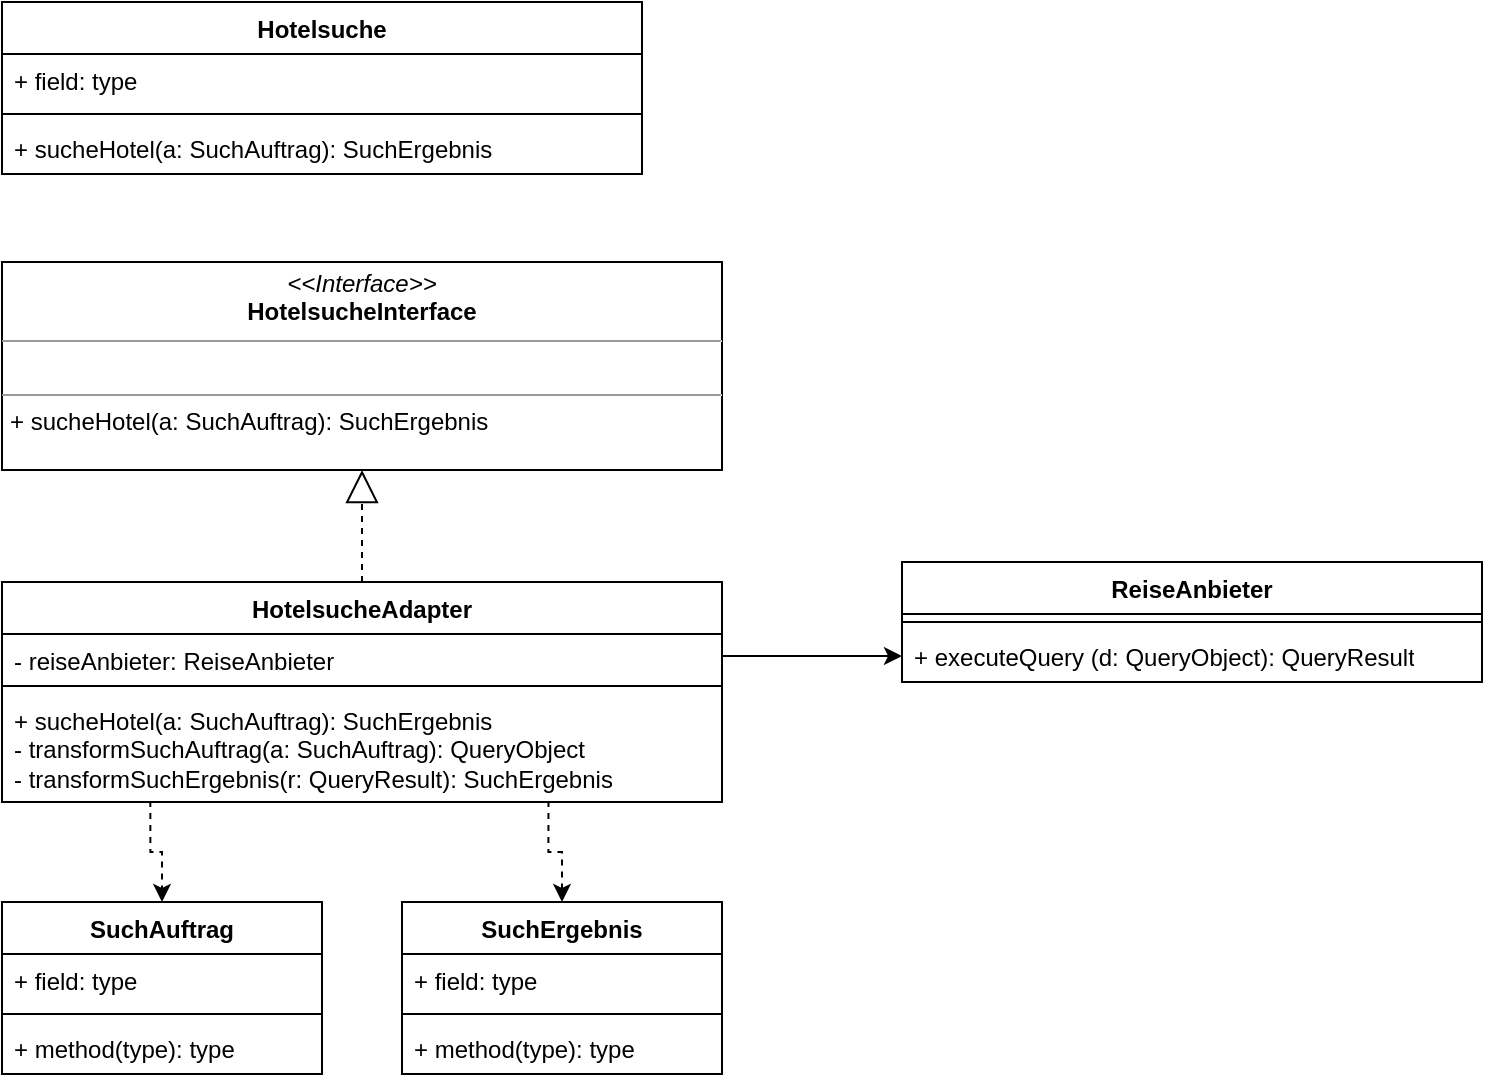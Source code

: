 <mxfile version="22.1.17" type="github">
  <diagram name="Seite-1" id="ULfEtaH9g-QaJSUvBMsT">
    <mxGraphModel dx="934" dy="525" grid="1" gridSize="10" guides="1" tooltips="1" connect="1" arrows="1" fold="1" page="1" pageScale="1" pageWidth="827" pageHeight="1169" math="0" shadow="0">
      <root>
        <mxCell id="0" />
        <mxCell id="1" parent="0" />
        <mxCell id="NUvROa_gXDPw505vg4XF-1" value="Hotelsuche" style="swimlane;fontStyle=1;align=center;verticalAlign=top;childLayout=stackLayout;horizontal=1;startSize=26;horizontalStack=0;resizeParent=1;resizeParentMax=0;resizeLast=0;collapsible=1;marginBottom=0;whiteSpace=wrap;html=1;" vertex="1" parent="1">
          <mxGeometry x="120" y="70" width="320" height="86" as="geometry" />
        </mxCell>
        <mxCell id="NUvROa_gXDPw505vg4XF-2" value="+ field: type" style="text;align=left;verticalAlign=top;spacingLeft=4;spacingRight=4;overflow=hidden;rotatable=0;points=[[0,0.5],[1,0.5]];portConstraint=eastwest;whiteSpace=wrap;html=1;" vertex="1" parent="NUvROa_gXDPw505vg4XF-1">
          <mxGeometry y="26" width="320" height="26" as="geometry" />
        </mxCell>
        <mxCell id="NUvROa_gXDPw505vg4XF-3" value="" style="line;strokeWidth=1;fillColor=none;align=left;verticalAlign=middle;spacingTop=-1;spacingLeft=3;spacingRight=3;rotatable=0;labelPosition=right;points=[];portConstraint=eastwest;strokeColor=inherit;" vertex="1" parent="NUvROa_gXDPw505vg4XF-1">
          <mxGeometry y="52" width="320" height="8" as="geometry" />
        </mxCell>
        <mxCell id="NUvROa_gXDPw505vg4XF-4" value="+ sucheHotel(a: SuchAuftrag): SuchErgebnis&amp;nbsp;" style="text;strokeColor=none;fillColor=none;align=left;verticalAlign=top;spacingLeft=4;spacingRight=4;overflow=hidden;rotatable=0;points=[[0,0.5],[1,0.5]];portConstraint=eastwest;whiteSpace=wrap;html=1;" vertex="1" parent="NUvROa_gXDPw505vg4XF-1">
          <mxGeometry y="60" width="320" height="26" as="geometry" />
        </mxCell>
        <mxCell id="NUvROa_gXDPw505vg4XF-5" value="ReiseAnbieter" style="swimlane;fontStyle=1;align=center;verticalAlign=top;childLayout=stackLayout;horizontal=1;startSize=26;horizontalStack=0;resizeParent=1;resizeParentMax=0;resizeLast=0;collapsible=1;marginBottom=0;whiteSpace=wrap;html=1;" vertex="1" parent="1">
          <mxGeometry x="570" y="350" width="290" height="60" as="geometry" />
        </mxCell>
        <mxCell id="NUvROa_gXDPw505vg4XF-7" value="" style="line;strokeWidth=1;fillColor=none;align=left;verticalAlign=middle;spacingTop=-1;spacingLeft=3;spacingRight=3;rotatable=0;labelPosition=right;points=[];portConstraint=eastwest;strokeColor=inherit;" vertex="1" parent="NUvROa_gXDPw505vg4XF-5">
          <mxGeometry y="26" width="290" height="8" as="geometry" />
        </mxCell>
        <mxCell id="NUvROa_gXDPw505vg4XF-8" value="+ executeQuery (d: QueryObject): QueryResult" style="text;strokeColor=none;fillColor=none;align=left;verticalAlign=top;spacingLeft=4;spacingRight=4;overflow=hidden;rotatable=0;points=[[0,0.5],[1,0.5]];portConstraint=eastwest;whiteSpace=wrap;html=1;" vertex="1" parent="NUvROa_gXDPw505vg4XF-5">
          <mxGeometry y="34" width="290" height="26" as="geometry" />
        </mxCell>
        <mxCell id="NUvROa_gXDPw505vg4XF-25" value="" style="edgeStyle=orthogonalEdgeStyle;rounded=0;orthogonalLoop=1;jettySize=auto;html=1;dashed=1;endArrow=block;endFill=0;endSize=14;" edge="1" parent="1" source="NUvROa_gXDPw505vg4XF-9" target="NUvROa_gXDPw505vg4XF-13">
          <mxGeometry relative="1" as="geometry" />
        </mxCell>
        <mxCell id="NUvROa_gXDPw505vg4XF-9" value="HotelsucheAdapter" style="swimlane;fontStyle=1;align=center;verticalAlign=top;childLayout=stackLayout;horizontal=1;startSize=26;horizontalStack=0;resizeParent=1;resizeParentMax=0;resizeLast=0;collapsible=1;marginBottom=0;whiteSpace=wrap;html=1;" vertex="1" parent="1">
          <mxGeometry x="120" y="360" width="360" height="110" as="geometry" />
        </mxCell>
        <mxCell id="NUvROa_gXDPw505vg4XF-10" value="- reiseAnbieter: ReiseAnbieter" style="text;strokeColor=none;fillColor=none;align=left;verticalAlign=top;spacingLeft=4;spacingRight=4;overflow=hidden;rotatable=0;points=[[0,0.5],[1,0.5]];portConstraint=eastwest;whiteSpace=wrap;html=1;" vertex="1" parent="NUvROa_gXDPw505vg4XF-9">
          <mxGeometry y="26" width="360" height="22" as="geometry" />
        </mxCell>
        <mxCell id="NUvROa_gXDPw505vg4XF-11" value="" style="line;strokeWidth=1;fillColor=none;align=left;verticalAlign=middle;spacingTop=-1;spacingLeft=3;spacingRight=3;rotatable=0;labelPosition=right;points=[];portConstraint=eastwest;strokeColor=inherit;" vertex="1" parent="NUvROa_gXDPw505vg4XF-9">
          <mxGeometry y="48" width="360" height="8" as="geometry" />
        </mxCell>
        <mxCell id="NUvROa_gXDPw505vg4XF-12" value="+ sucheHotel(a: SuchAuftrag): SuchErgebnis&lt;br&gt;- transformSuchAuftrag(a: SuchAuftrag): QueryObject&lt;br&gt;- transformSuchErgebnis(r: QueryResult): SuchErgebnis" style="text;strokeColor=none;fillColor=none;align=left;verticalAlign=top;spacingLeft=4;spacingRight=4;overflow=hidden;rotatable=0;points=[[0,0.5],[1,0.5]];portConstraint=eastwest;whiteSpace=wrap;html=1;" vertex="1" parent="NUvROa_gXDPw505vg4XF-9">
          <mxGeometry y="56" width="360" height="54" as="geometry" />
        </mxCell>
        <mxCell id="NUvROa_gXDPw505vg4XF-13" value="&lt;p style=&quot;margin:0px;margin-top:4px;text-align:center;&quot;&gt;&lt;i&gt;&amp;lt;&amp;lt;Interface&amp;gt;&amp;gt;&lt;/i&gt;&lt;br&gt;&lt;b&gt;HotelsucheInterface&lt;/b&gt;&lt;/p&gt;&lt;hr size=&quot;1&quot;&gt;&lt;p style=&quot;margin:0px;margin-left:4px;&quot;&gt;&lt;br&gt;&lt;/p&gt;&lt;hr size=&quot;1&quot;&gt;&lt;p style=&quot;margin:0px;margin-left:4px;&quot;&gt;+ sucheHotel(a: SuchAuftrag): SuchErgebnis&lt;/p&gt;" style="verticalAlign=top;align=left;overflow=fill;fontSize=12;fontFamily=Helvetica;html=1;whiteSpace=wrap;fillColor=none;" vertex="1" parent="1">
          <mxGeometry x="120" y="200" width="360" height="104" as="geometry" />
        </mxCell>
        <mxCell id="NUvROa_gXDPw505vg4XF-14" value="SuchAuftrag" style="swimlane;fontStyle=1;align=center;verticalAlign=top;childLayout=stackLayout;horizontal=1;startSize=26;horizontalStack=0;resizeParent=1;resizeParentMax=0;resizeLast=0;collapsible=1;marginBottom=0;whiteSpace=wrap;html=1;" vertex="1" parent="1">
          <mxGeometry x="120" y="520" width="160" height="86" as="geometry" />
        </mxCell>
        <mxCell id="NUvROa_gXDPw505vg4XF-15" value="+ field: type" style="text;strokeColor=none;fillColor=none;align=left;verticalAlign=top;spacingLeft=4;spacingRight=4;overflow=hidden;rotatable=0;points=[[0,0.5],[1,0.5]];portConstraint=eastwest;whiteSpace=wrap;html=1;" vertex="1" parent="NUvROa_gXDPw505vg4XF-14">
          <mxGeometry y="26" width="160" height="26" as="geometry" />
        </mxCell>
        <mxCell id="NUvROa_gXDPw505vg4XF-16" value="" style="line;strokeWidth=1;fillColor=none;align=left;verticalAlign=middle;spacingTop=-1;spacingLeft=3;spacingRight=3;rotatable=0;labelPosition=right;points=[];portConstraint=eastwest;strokeColor=inherit;" vertex="1" parent="NUvROa_gXDPw505vg4XF-14">
          <mxGeometry y="52" width="160" height="8" as="geometry" />
        </mxCell>
        <mxCell id="NUvROa_gXDPw505vg4XF-17" value="+ method(type): type" style="text;strokeColor=none;fillColor=none;align=left;verticalAlign=top;spacingLeft=4;spacingRight=4;overflow=hidden;rotatable=0;points=[[0,0.5],[1,0.5]];portConstraint=eastwest;whiteSpace=wrap;html=1;" vertex="1" parent="NUvROa_gXDPw505vg4XF-14">
          <mxGeometry y="60" width="160" height="26" as="geometry" />
        </mxCell>
        <mxCell id="NUvROa_gXDPw505vg4XF-18" value="SuchErgebnis" style="swimlane;fontStyle=1;align=center;verticalAlign=top;childLayout=stackLayout;horizontal=1;startSize=26;horizontalStack=0;resizeParent=1;resizeParentMax=0;resizeLast=0;collapsible=1;marginBottom=0;whiteSpace=wrap;html=1;" vertex="1" parent="1">
          <mxGeometry x="320" y="520" width="160" height="86" as="geometry" />
        </mxCell>
        <mxCell id="NUvROa_gXDPw505vg4XF-19" value="+ field: type" style="text;strokeColor=none;fillColor=none;align=left;verticalAlign=top;spacingLeft=4;spacingRight=4;overflow=hidden;rotatable=0;points=[[0,0.5],[1,0.5]];portConstraint=eastwest;whiteSpace=wrap;html=1;" vertex="1" parent="NUvROa_gXDPw505vg4XF-18">
          <mxGeometry y="26" width="160" height="26" as="geometry" />
        </mxCell>
        <mxCell id="NUvROa_gXDPw505vg4XF-20" value="" style="line;strokeWidth=1;fillColor=none;align=left;verticalAlign=middle;spacingTop=-1;spacingLeft=3;spacingRight=3;rotatable=0;labelPosition=right;points=[];portConstraint=eastwest;strokeColor=inherit;" vertex="1" parent="NUvROa_gXDPw505vg4XF-18">
          <mxGeometry y="52" width="160" height="8" as="geometry" />
        </mxCell>
        <mxCell id="NUvROa_gXDPw505vg4XF-21" value="+ method(type): type" style="text;strokeColor=none;fillColor=none;align=left;verticalAlign=top;spacingLeft=4;spacingRight=4;overflow=hidden;rotatable=0;points=[[0,0.5],[1,0.5]];portConstraint=eastwest;whiteSpace=wrap;html=1;" vertex="1" parent="NUvROa_gXDPw505vg4XF-18">
          <mxGeometry y="60" width="160" height="26" as="geometry" />
        </mxCell>
        <mxCell id="NUvROa_gXDPw505vg4XF-22" style="edgeStyle=orthogonalEdgeStyle;rounded=0;orthogonalLoop=1;jettySize=auto;html=1;exitX=1;exitY=0.5;exitDx=0;exitDy=0;entryX=0;entryY=0.5;entryDx=0;entryDy=0;endArrow=classic;endFill=1;" edge="1" parent="1" source="NUvROa_gXDPw505vg4XF-10" target="NUvROa_gXDPw505vg4XF-8">
          <mxGeometry relative="1" as="geometry" />
        </mxCell>
        <mxCell id="NUvROa_gXDPw505vg4XF-23" style="edgeStyle=orthogonalEdgeStyle;rounded=0;orthogonalLoop=1;jettySize=auto;html=1;entryX=0.5;entryY=0;entryDx=0;entryDy=0;dashed=1;exitX=0.206;exitY=0.991;exitDx=0;exitDy=0;exitPerimeter=0;" edge="1" parent="1" source="NUvROa_gXDPw505vg4XF-12" target="NUvROa_gXDPw505vg4XF-14">
          <mxGeometry relative="1" as="geometry" />
        </mxCell>
        <mxCell id="NUvROa_gXDPw505vg4XF-24" style="edgeStyle=orthogonalEdgeStyle;rounded=0;orthogonalLoop=1;jettySize=auto;html=1;exitX=0.759;exitY=0.991;exitDx=0;exitDy=0;dashed=1;exitPerimeter=0;" edge="1" parent="1" source="NUvROa_gXDPw505vg4XF-12" target="NUvROa_gXDPw505vg4XF-18">
          <mxGeometry relative="1" as="geometry" />
        </mxCell>
      </root>
    </mxGraphModel>
  </diagram>
</mxfile>
